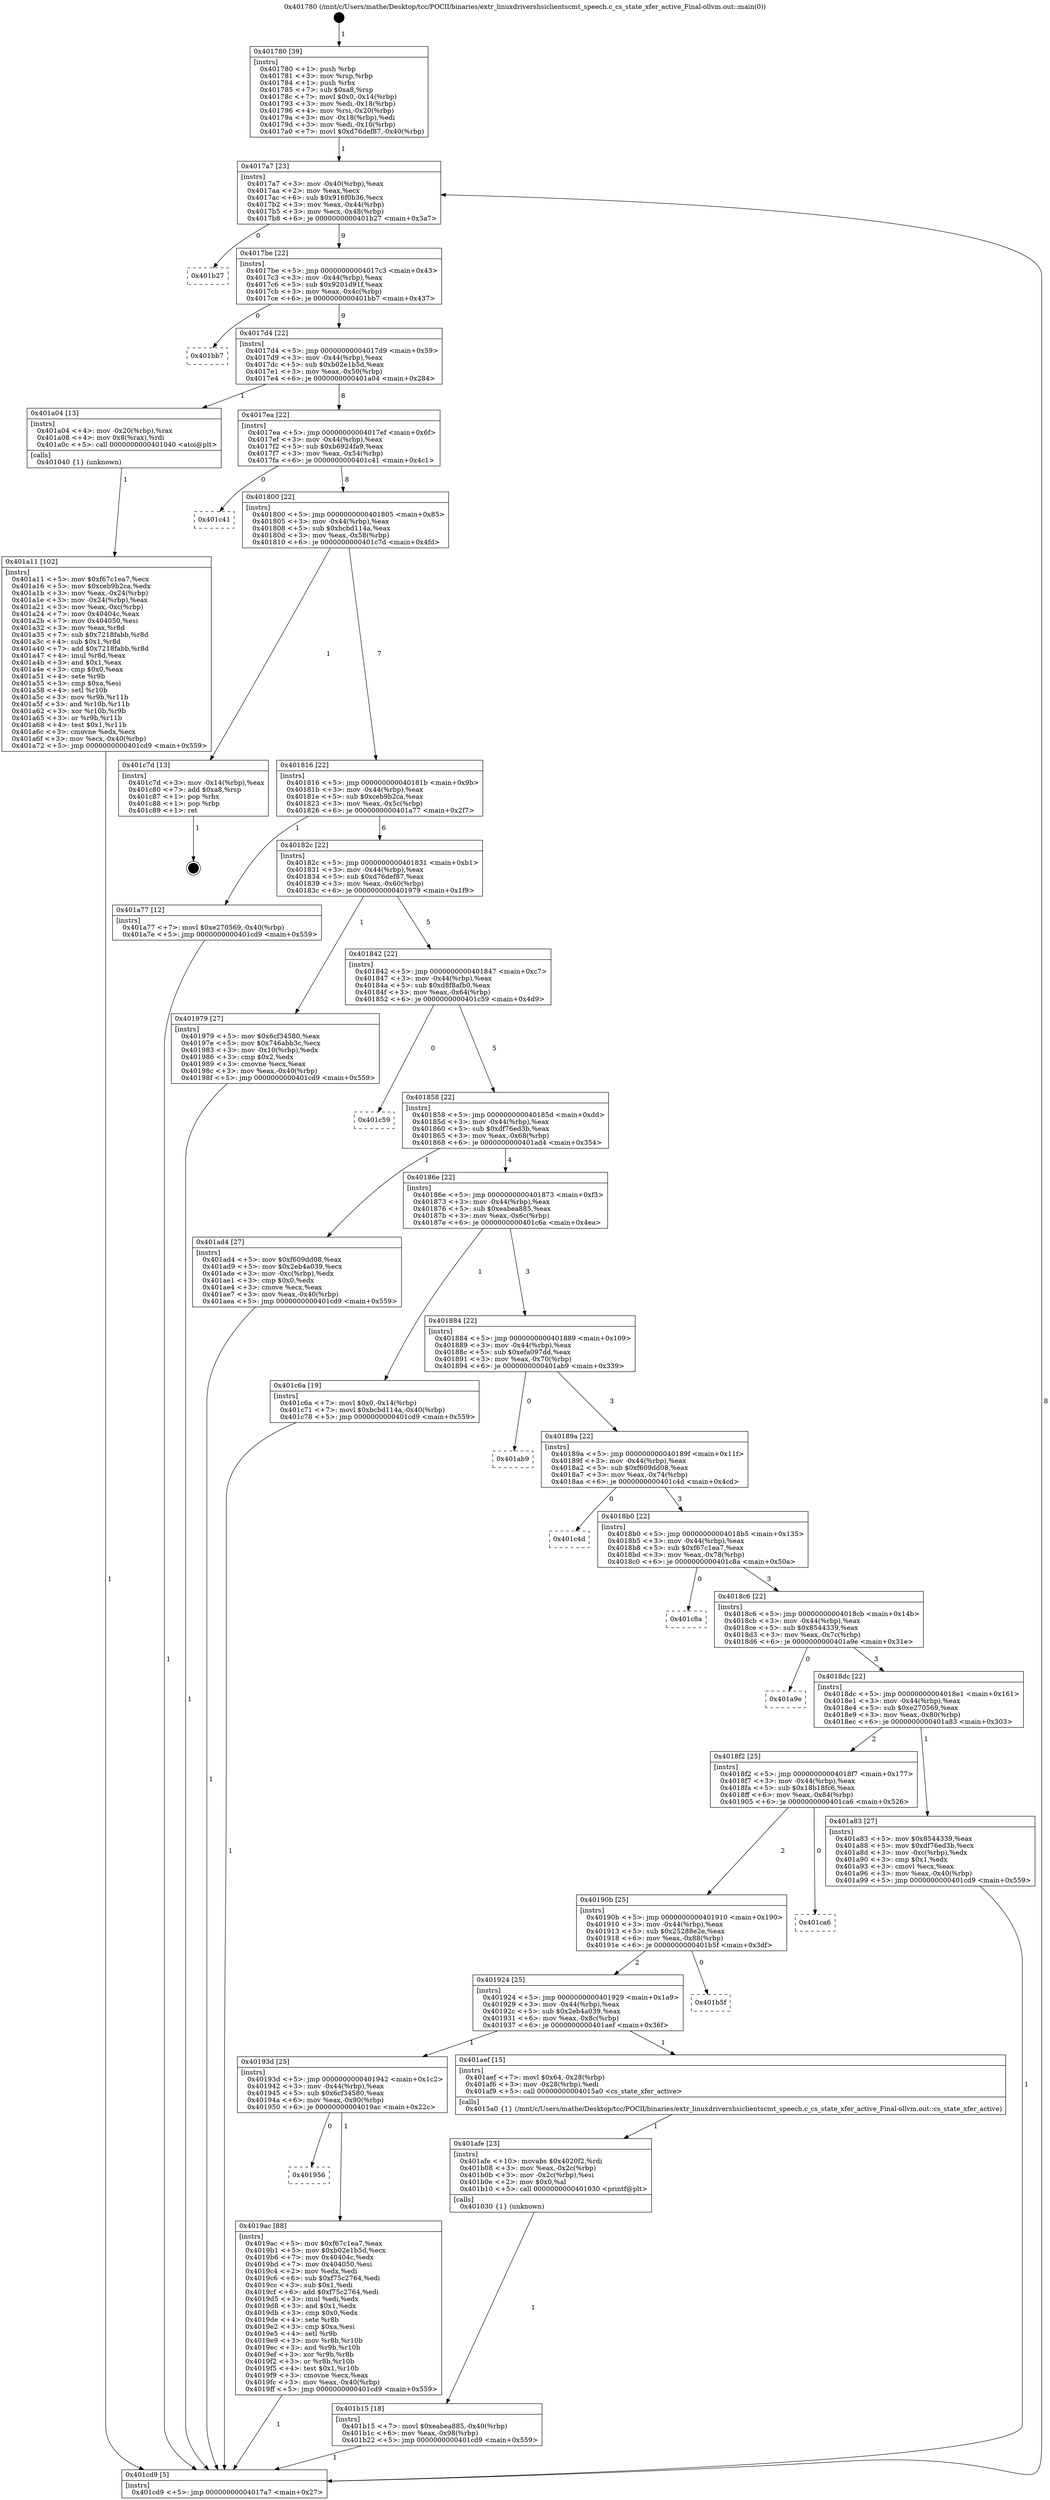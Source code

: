 digraph "0x401780" {
  label = "0x401780 (/mnt/c/Users/mathe/Desktop/tcc/POCII/binaries/extr_linuxdrivershsiclientscmt_speech.c_cs_state_xfer_active_Final-ollvm.out::main(0))"
  labelloc = "t"
  node[shape=record]

  Entry [label="",width=0.3,height=0.3,shape=circle,fillcolor=black,style=filled]
  "0x4017a7" [label="{
     0x4017a7 [23]\l
     | [instrs]\l
     &nbsp;&nbsp;0x4017a7 \<+3\>: mov -0x40(%rbp),%eax\l
     &nbsp;&nbsp;0x4017aa \<+2\>: mov %eax,%ecx\l
     &nbsp;&nbsp;0x4017ac \<+6\>: sub $0x916f0b36,%ecx\l
     &nbsp;&nbsp;0x4017b2 \<+3\>: mov %eax,-0x44(%rbp)\l
     &nbsp;&nbsp;0x4017b5 \<+3\>: mov %ecx,-0x48(%rbp)\l
     &nbsp;&nbsp;0x4017b8 \<+6\>: je 0000000000401b27 \<main+0x3a7\>\l
  }"]
  "0x401b27" [label="{
     0x401b27\l
  }", style=dashed]
  "0x4017be" [label="{
     0x4017be [22]\l
     | [instrs]\l
     &nbsp;&nbsp;0x4017be \<+5\>: jmp 00000000004017c3 \<main+0x43\>\l
     &nbsp;&nbsp;0x4017c3 \<+3\>: mov -0x44(%rbp),%eax\l
     &nbsp;&nbsp;0x4017c6 \<+5\>: sub $0x9201d91f,%eax\l
     &nbsp;&nbsp;0x4017cb \<+3\>: mov %eax,-0x4c(%rbp)\l
     &nbsp;&nbsp;0x4017ce \<+6\>: je 0000000000401bb7 \<main+0x437\>\l
  }"]
  Exit [label="",width=0.3,height=0.3,shape=circle,fillcolor=black,style=filled,peripheries=2]
  "0x401bb7" [label="{
     0x401bb7\l
  }", style=dashed]
  "0x4017d4" [label="{
     0x4017d4 [22]\l
     | [instrs]\l
     &nbsp;&nbsp;0x4017d4 \<+5\>: jmp 00000000004017d9 \<main+0x59\>\l
     &nbsp;&nbsp;0x4017d9 \<+3\>: mov -0x44(%rbp),%eax\l
     &nbsp;&nbsp;0x4017dc \<+5\>: sub $0xb02e1b5d,%eax\l
     &nbsp;&nbsp;0x4017e1 \<+3\>: mov %eax,-0x50(%rbp)\l
     &nbsp;&nbsp;0x4017e4 \<+6\>: je 0000000000401a04 \<main+0x284\>\l
  }"]
  "0x401b15" [label="{
     0x401b15 [18]\l
     | [instrs]\l
     &nbsp;&nbsp;0x401b15 \<+7\>: movl $0xeabea885,-0x40(%rbp)\l
     &nbsp;&nbsp;0x401b1c \<+6\>: mov %eax,-0x98(%rbp)\l
     &nbsp;&nbsp;0x401b22 \<+5\>: jmp 0000000000401cd9 \<main+0x559\>\l
  }"]
  "0x401a04" [label="{
     0x401a04 [13]\l
     | [instrs]\l
     &nbsp;&nbsp;0x401a04 \<+4\>: mov -0x20(%rbp),%rax\l
     &nbsp;&nbsp;0x401a08 \<+4\>: mov 0x8(%rax),%rdi\l
     &nbsp;&nbsp;0x401a0c \<+5\>: call 0000000000401040 \<atoi@plt\>\l
     | [calls]\l
     &nbsp;&nbsp;0x401040 \{1\} (unknown)\l
  }"]
  "0x4017ea" [label="{
     0x4017ea [22]\l
     | [instrs]\l
     &nbsp;&nbsp;0x4017ea \<+5\>: jmp 00000000004017ef \<main+0x6f\>\l
     &nbsp;&nbsp;0x4017ef \<+3\>: mov -0x44(%rbp),%eax\l
     &nbsp;&nbsp;0x4017f2 \<+5\>: sub $0xb6924fa9,%eax\l
     &nbsp;&nbsp;0x4017f7 \<+3\>: mov %eax,-0x54(%rbp)\l
     &nbsp;&nbsp;0x4017fa \<+6\>: je 0000000000401c41 \<main+0x4c1\>\l
  }"]
  "0x401afe" [label="{
     0x401afe [23]\l
     | [instrs]\l
     &nbsp;&nbsp;0x401afe \<+10\>: movabs $0x4020f2,%rdi\l
     &nbsp;&nbsp;0x401b08 \<+3\>: mov %eax,-0x2c(%rbp)\l
     &nbsp;&nbsp;0x401b0b \<+3\>: mov -0x2c(%rbp),%esi\l
     &nbsp;&nbsp;0x401b0e \<+2\>: mov $0x0,%al\l
     &nbsp;&nbsp;0x401b10 \<+5\>: call 0000000000401030 \<printf@plt\>\l
     | [calls]\l
     &nbsp;&nbsp;0x401030 \{1\} (unknown)\l
  }"]
  "0x401c41" [label="{
     0x401c41\l
  }", style=dashed]
  "0x401800" [label="{
     0x401800 [22]\l
     | [instrs]\l
     &nbsp;&nbsp;0x401800 \<+5\>: jmp 0000000000401805 \<main+0x85\>\l
     &nbsp;&nbsp;0x401805 \<+3\>: mov -0x44(%rbp),%eax\l
     &nbsp;&nbsp;0x401808 \<+5\>: sub $0xbcbd114a,%eax\l
     &nbsp;&nbsp;0x40180d \<+3\>: mov %eax,-0x58(%rbp)\l
     &nbsp;&nbsp;0x401810 \<+6\>: je 0000000000401c7d \<main+0x4fd\>\l
  }"]
  "0x401a11" [label="{
     0x401a11 [102]\l
     | [instrs]\l
     &nbsp;&nbsp;0x401a11 \<+5\>: mov $0xf67c1ea7,%ecx\l
     &nbsp;&nbsp;0x401a16 \<+5\>: mov $0xceb9b2ca,%edx\l
     &nbsp;&nbsp;0x401a1b \<+3\>: mov %eax,-0x24(%rbp)\l
     &nbsp;&nbsp;0x401a1e \<+3\>: mov -0x24(%rbp),%eax\l
     &nbsp;&nbsp;0x401a21 \<+3\>: mov %eax,-0xc(%rbp)\l
     &nbsp;&nbsp;0x401a24 \<+7\>: mov 0x40404c,%eax\l
     &nbsp;&nbsp;0x401a2b \<+7\>: mov 0x404050,%esi\l
     &nbsp;&nbsp;0x401a32 \<+3\>: mov %eax,%r8d\l
     &nbsp;&nbsp;0x401a35 \<+7\>: sub $0x7218fabb,%r8d\l
     &nbsp;&nbsp;0x401a3c \<+4\>: sub $0x1,%r8d\l
     &nbsp;&nbsp;0x401a40 \<+7\>: add $0x7218fabb,%r8d\l
     &nbsp;&nbsp;0x401a47 \<+4\>: imul %r8d,%eax\l
     &nbsp;&nbsp;0x401a4b \<+3\>: and $0x1,%eax\l
     &nbsp;&nbsp;0x401a4e \<+3\>: cmp $0x0,%eax\l
     &nbsp;&nbsp;0x401a51 \<+4\>: sete %r9b\l
     &nbsp;&nbsp;0x401a55 \<+3\>: cmp $0xa,%esi\l
     &nbsp;&nbsp;0x401a58 \<+4\>: setl %r10b\l
     &nbsp;&nbsp;0x401a5c \<+3\>: mov %r9b,%r11b\l
     &nbsp;&nbsp;0x401a5f \<+3\>: and %r10b,%r11b\l
     &nbsp;&nbsp;0x401a62 \<+3\>: xor %r10b,%r9b\l
     &nbsp;&nbsp;0x401a65 \<+3\>: or %r9b,%r11b\l
     &nbsp;&nbsp;0x401a68 \<+4\>: test $0x1,%r11b\l
     &nbsp;&nbsp;0x401a6c \<+3\>: cmovne %edx,%ecx\l
     &nbsp;&nbsp;0x401a6f \<+3\>: mov %ecx,-0x40(%rbp)\l
     &nbsp;&nbsp;0x401a72 \<+5\>: jmp 0000000000401cd9 \<main+0x559\>\l
  }"]
  "0x401c7d" [label="{
     0x401c7d [13]\l
     | [instrs]\l
     &nbsp;&nbsp;0x401c7d \<+3\>: mov -0x14(%rbp),%eax\l
     &nbsp;&nbsp;0x401c80 \<+7\>: add $0xa8,%rsp\l
     &nbsp;&nbsp;0x401c87 \<+1\>: pop %rbx\l
     &nbsp;&nbsp;0x401c88 \<+1\>: pop %rbp\l
     &nbsp;&nbsp;0x401c89 \<+1\>: ret\l
  }"]
  "0x401816" [label="{
     0x401816 [22]\l
     | [instrs]\l
     &nbsp;&nbsp;0x401816 \<+5\>: jmp 000000000040181b \<main+0x9b\>\l
     &nbsp;&nbsp;0x40181b \<+3\>: mov -0x44(%rbp),%eax\l
     &nbsp;&nbsp;0x40181e \<+5\>: sub $0xceb9b2ca,%eax\l
     &nbsp;&nbsp;0x401823 \<+3\>: mov %eax,-0x5c(%rbp)\l
     &nbsp;&nbsp;0x401826 \<+6\>: je 0000000000401a77 \<main+0x2f7\>\l
  }"]
  "0x401956" [label="{
     0x401956\l
  }", style=dashed]
  "0x401a77" [label="{
     0x401a77 [12]\l
     | [instrs]\l
     &nbsp;&nbsp;0x401a77 \<+7\>: movl $0xe270569,-0x40(%rbp)\l
     &nbsp;&nbsp;0x401a7e \<+5\>: jmp 0000000000401cd9 \<main+0x559\>\l
  }"]
  "0x40182c" [label="{
     0x40182c [22]\l
     | [instrs]\l
     &nbsp;&nbsp;0x40182c \<+5\>: jmp 0000000000401831 \<main+0xb1\>\l
     &nbsp;&nbsp;0x401831 \<+3\>: mov -0x44(%rbp),%eax\l
     &nbsp;&nbsp;0x401834 \<+5\>: sub $0xd76def87,%eax\l
     &nbsp;&nbsp;0x401839 \<+3\>: mov %eax,-0x60(%rbp)\l
     &nbsp;&nbsp;0x40183c \<+6\>: je 0000000000401979 \<main+0x1f9\>\l
  }"]
  "0x4019ac" [label="{
     0x4019ac [88]\l
     | [instrs]\l
     &nbsp;&nbsp;0x4019ac \<+5\>: mov $0xf67c1ea7,%eax\l
     &nbsp;&nbsp;0x4019b1 \<+5\>: mov $0xb02e1b5d,%ecx\l
     &nbsp;&nbsp;0x4019b6 \<+7\>: mov 0x40404c,%edx\l
     &nbsp;&nbsp;0x4019bd \<+7\>: mov 0x404050,%esi\l
     &nbsp;&nbsp;0x4019c4 \<+2\>: mov %edx,%edi\l
     &nbsp;&nbsp;0x4019c6 \<+6\>: sub $0xf75c2764,%edi\l
     &nbsp;&nbsp;0x4019cc \<+3\>: sub $0x1,%edi\l
     &nbsp;&nbsp;0x4019cf \<+6\>: add $0xf75c2764,%edi\l
     &nbsp;&nbsp;0x4019d5 \<+3\>: imul %edi,%edx\l
     &nbsp;&nbsp;0x4019d8 \<+3\>: and $0x1,%edx\l
     &nbsp;&nbsp;0x4019db \<+3\>: cmp $0x0,%edx\l
     &nbsp;&nbsp;0x4019de \<+4\>: sete %r8b\l
     &nbsp;&nbsp;0x4019e2 \<+3\>: cmp $0xa,%esi\l
     &nbsp;&nbsp;0x4019e5 \<+4\>: setl %r9b\l
     &nbsp;&nbsp;0x4019e9 \<+3\>: mov %r8b,%r10b\l
     &nbsp;&nbsp;0x4019ec \<+3\>: and %r9b,%r10b\l
     &nbsp;&nbsp;0x4019ef \<+3\>: xor %r9b,%r8b\l
     &nbsp;&nbsp;0x4019f2 \<+3\>: or %r8b,%r10b\l
     &nbsp;&nbsp;0x4019f5 \<+4\>: test $0x1,%r10b\l
     &nbsp;&nbsp;0x4019f9 \<+3\>: cmovne %ecx,%eax\l
     &nbsp;&nbsp;0x4019fc \<+3\>: mov %eax,-0x40(%rbp)\l
     &nbsp;&nbsp;0x4019ff \<+5\>: jmp 0000000000401cd9 \<main+0x559\>\l
  }"]
  "0x401979" [label="{
     0x401979 [27]\l
     | [instrs]\l
     &nbsp;&nbsp;0x401979 \<+5\>: mov $0x6cf34580,%eax\l
     &nbsp;&nbsp;0x40197e \<+5\>: mov $0x746abb3c,%ecx\l
     &nbsp;&nbsp;0x401983 \<+3\>: mov -0x10(%rbp),%edx\l
     &nbsp;&nbsp;0x401986 \<+3\>: cmp $0x2,%edx\l
     &nbsp;&nbsp;0x401989 \<+3\>: cmovne %ecx,%eax\l
     &nbsp;&nbsp;0x40198c \<+3\>: mov %eax,-0x40(%rbp)\l
     &nbsp;&nbsp;0x40198f \<+5\>: jmp 0000000000401cd9 \<main+0x559\>\l
  }"]
  "0x401842" [label="{
     0x401842 [22]\l
     | [instrs]\l
     &nbsp;&nbsp;0x401842 \<+5\>: jmp 0000000000401847 \<main+0xc7\>\l
     &nbsp;&nbsp;0x401847 \<+3\>: mov -0x44(%rbp),%eax\l
     &nbsp;&nbsp;0x40184a \<+5\>: sub $0xd8f8afb0,%eax\l
     &nbsp;&nbsp;0x40184f \<+3\>: mov %eax,-0x64(%rbp)\l
     &nbsp;&nbsp;0x401852 \<+6\>: je 0000000000401c59 \<main+0x4d9\>\l
  }"]
  "0x401cd9" [label="{
     0x401cd9 [5]\l
     | [instrs]\l
     &nbsp;&nbsp;0x401cd9 \<+5\>: jmp 00000000004017a7 \<main+0x27\>\l
  }"]
  "0x401780" [label="{
     0x401780 [39]\l
     | [instrs]\l
     &nbsp;&nbsp;0x401780 \<+1\>: push %rbp\l
     &nbsp;&nbsp;0x401781 \<+3\>: mov %rsp,%rbp\l
     &nbsp;&nbsp;0x401784 \<+1\>: push %rbx\l
     &nbsp;&nbsp;0x401785 \<+7\>: sub $0xa8,%rsp\l
     &nbsp;&nbsp;0x40178c \<+7\>: movl $0x0,-0x14(%rbp)\l
     &nbsp;&nbsp;0x401793 \<+3\>: mov %edi,-0x18(%rbp)\l
     &nbsp;&nbsp;0x401796 \<+4\>: mov %rsi,-0x20(%rbp)\l
     &nbsp;&nbsp;0x40179a \<+3\>: mov -0x18(%rbp),%edi\l
     &nbsp;&nbsp;0x40179d \<+3\>: mov %edi,-0x10(%rbp)\l
     &nbsp;&nbsp;0x4017a0 \<+7\>: movl $0xd76def87,-0x40(%rbp)\l
  }"]
  "0x40193d" [label="{
     0x40193d [25]\l
     | [instrs]\l
     &nbsp;&nbsp;0x40193d \<+5\>: jmp 0000000000401942 \<main+0x1c2\>\l
     &nbsp;&nbsp;0x401942 \<+3\>: mov -0x44(%rbp),%eax\l
     &nbsp;&nbsp;0x401945 \<+5\>: sub $0x6cf34580,%eax\l
     &nbsp;&nbsp;0x40194a \<+6\>: mov %eax,-0x90(%rbp)\l
     &nbsp;&nbsp;0x401950 \<+6\>: je 00000000004019ac \<main+0x22c\>\l
  }"]
  "0x401c59" [label="{
     0x401c59\l
  }", style=dashed]
  "0x401858" [label="{
     0x401858 [22]\l
     | [instrs]\l
     &nbsp;&nbsp;0x401858 \<+5\>: jmp 000000000040185d \<main+0xdd\>\l
     &nbsp;&nbsp;0x40185d \<+3\>: mov -0x44(%rbp),%eax\l
     &nbsp;&nbsp;0x401860 \<+5\>: sub $0xdf76ed3b,%eax\l
     &nbsp;&nbsp;0x401865 \<+3\>: mov %eax,-0x68(%rbp)\l
     &nbsp;&nbsp;0x401868 \<+6\>: je 0000000000401ad4 \<main+0x354\>\l
  }"]
  "0x401aef" [label="{
     0x401aef [15]\l
     | [instrs]\l
     &nbsp;&nbsp;0x401aef \<+7\>: movl $0x64,-0x28(%rbp)\l
     &nbsp;&nbsp;0x401af6 \<+3\>: mov -0x28(%rbp),%edi\l
     &nbsp;&nbsp;0x401af9 \<+5\>: call 00000000004015a0 \<cs_state_xfer_active\>\l
     | [calls]\l
     &nbsp;&nbsp;0x4015a0 \{1\} (/mnt/c/Users/mathe/Desktop/tcc/POCII/binaries/extr_linuxdrivershsiclientscmt_speech.c_cs_state_xfer_active_Final-ollvm.out::cs_state_xfer_active)\l
  }"]
  "0x401ad4" [label="{
     0x401ad4 [27]\l
     | [instrs]\l
     &nbsp;&nbsp;0x401ad4 \<+5\>: mov $0xf609dd08,%eax\l
     &nbsp;&nbsp;0x401ad9 \<+5\>: mov $0x2eb4a039,%ecx\l
     &nbsp;&nbsp;0x401ade \<+3\>: mov -0xc(%rbp),%edx\l
     &nbsp;&nbsp;0x401ae1 \<+3\>: cmp $0x0,%edx\l
     &nbsp;&nbsp;0x401ae4 \<+3\>: cmove %ecx,%eax\l
     &nbsp;&nbsp;0x401ae7 \<+3\>: mov %eax,-0x40(%rbp)\l
     &nbsp;&nbsp;0x401aea \<+5\>: jmp 0000000000401cd9 \<main+0x559\>\l
  }"]
  "0x40186e" [label="{
     0x40186e [22]\l
     | [instrs]\l
     &nbsp;&nbsp;0x40186e \<+5\>: jmp 0000000000401873 \<main+0xf3\>\l
     &nbsp;&nbsp;0x401873 \<+3\>: mov -0x44(%rbp),%eax\l
     &nbsp;&nbsp;0x401876 \<+5\>: sub $0xeabea885,%eax\l
     &nbsp;&nbsp;0x40187b \<+3\>: mov %eax,-0x6c(%rbp)\l
     &nbsp;&nbsp;0x40187e \<+6\>: je 0000000000401c6a \<main+0x4ea\>\l
  }"]
  "0x401924" [label="{
     0x401924 [25]\l
     | [instrs]\l
     &nbsp;&nbsp;0x401924 \<+5\>: jmp 0000000000401929 \<main+0x1a9\>\l
     &nbsp;&nbsp;0x401929 \<+3\>: mov -0x44(%rbp),%eax\l
     &nbsp;&nbsp;0x40192c \<+5\>: sub $0x2eb4a039,%eax\l
     &nbsp;&nbsp;0x401931 \<+6\>: mov %eax,-0x8c(%rbp)\l
     &nbsp;&nbsp;0x401937 \<+6\>: je 0000000000401aef \<main+0x36f\>\l
  }"]
  "0x401c6a" [label="{
     0x401c6a [19]\l
     | [instrs]\l
     &nbsp;&nbsp;0x401c6a \<+7\>: movl $0x0,-0x14(%rbp)\l
     &nbsp;&nbsp;0x401c71 \<+7\>: movl $0xbcbd114a,-0x40(%rbp)\l
     &nbsp;&nbsp;0x401c78 \<+5\>: jmp 0000000000401cd9 \<main+0x559\>\l
  }"]
  "0x401884" [label="{
     0x401884 [22]\l
     | [instrs]\l
     &nbsp;&nbsp;0x401884 \<+5\>: jmp 0000000000401889 \<main+0x109\>\l
     &nbsp;&nbsp;0x401889 \<+3\>: mov -0x44(%rbp),%eax\l
     &nbsp;&nbsp;0x40188c \<+5\>: sub $0xefa097dd,%eax\l
     &nbsp;&nbsp;0x401891 \<+3\>: mov %eax,-0x70(%rbp)\l
     &nbsp;&nbsp;0x401894 \<+6\>: je 0000000000401ab9 \<main+0x339\>\l
  }"]
  "0x401b5f" [label="{
     0x401b5f\l
  }", style=dashed]
  "0x401ab9" [label="{
     0x401ab9\l
  }", style=dashed]
  "0x40189a" [label="{
     0x40189a [22]\l
     | [instrs]\l
     &nbsp;&nbsp;0x40189a \<+5\>: jmp 000000000040189f \<main+0x11f\>\l
     &nbsp;&nbsp;0x40189f \<+3\>: mov -0x44(%rbp),%eax\l
     &nbsp;&nbsp;0x4018a2 \<+5\>: sub $0xf609dd08,%eax\l
     &nbsp;&nbsp;0x4018a7 \<+3\>: mov %eax,-0x74(%rbp)\l
     &nbsp;&nbsp;0x4018aa \<+6\>: je 0000000000401c4d \<main+0x4cd\>\l
  }"]
  "0x40190b" [label="{
     0x40190b [25]\l
     | [instrs]\l
     &nbsp;&nbsp;0x40190b \<+5\>: jmp 0000000000401910 \<main+0x190\>\l
     &nbsp;&nbsp;0x401910 \<+3\>: mov -0x44(%rbp),%eax\l
     &nbsp;&nbsp;0x401913 \<+5\>: sub $0x25288e2e,%eax\l
     &nbsp;&nbsp;0x401918 \<+6\>: mov %eax,-0x88(%rbp)\l
     &nbsp;&nbsp;0x40191e \<+6\>: je 0000000000401b5f \<main+0x3df\>\l
  }"]
  "0x401c4d" [label="{
     0x401c4d\l
  }", style=dashed]
  "0x4018b0" [label="{
     0x4018b0 [22]\l
     | [instrs]\l
     &nbsp;&nbsp;0x4018b0 \<+5\>: jmp 00000000004018b5 \<main+0x135\>\l
     &nbsp;&nbsp;0x4018b5 \<+3\>: mov -0x44(%rbp),%eax\l
     &nbsp;&nbsp;0x4018b8 \<+5\>: sub $0xf67c1ea7,%eax\l
     &nbsp;&nbsp;0x4018bd \<+3\>: mov %eax,-0x78(%rbp)\l
     &nbsp;&nbsp;0x4018c0 \<+6\>: je 0000000000401c8a \<main+0x50a\>\l
  }"]
  "0x401ca6" [label="{
     0x401ca6\l
  }", style=dashed]
  "0x401c8a" [label="{
     0x401c8a\l
  }", style=dashed]
  "0x4018c6" [label="{
     0x4018c6 [22]\l
     | [instrs]\l
     &nbsp;&nbsp;0x4018c6 \<+5\>: jmp 00000000004018cb \<main+0x14b\>\l
     &nbsp;&nbsp;0x4018cb \<+3\>: mov -0x44(%rbp),%eax\l
     &nbsp;&nbsp;0x4018ce \<+5\>: sub $0x8544339,%eax\l
     &nbsp;&nbsp;0x4018d3 \<+3\>: mov %eax,-0x7c(%rbp)\l
     &nbsp;&nbsp;0x4018d6 \<+6\>: je 0000000000401a9e \<main+0x31e\>\l
  }"]
  "0x4018f2" [label="{
     0x4018f2 [25]\l
     | [instrs]\l
     &nbsp;&nbsp;0x4018f2 \<+5\>: jmp 00000000004018f7 \<main+0x177\>\l
     &nbsp;&nbsp;0x4018f7 \<+3\>: mov -0x44(%rbp),%eax\l
     &nbsp;&nbsp;0x4018fa \<+5\>: sub $0x18b18fc6,%eax\l
     &nbsp;&nbsp;0x4018ff \<+6\>: mov %eax,-0x84(%rbp)\l
     &nbsp;&nbsp;0x401905 \<+6\>: je 0000000000401ca6 \<main+0x526\>\l
  }"]
  "0x401a9e" [label="{
     0x401a9e\l
  }", style=dashed]
  "0x4018dc" [label="{
     0x4018dc [22]\l
     | [instrs]\l
     &nbsp;&nbsp;0x4018dc \<+5\>: jmp 00000000004018e1 \<main+0x161\>\l
     &nbsp;&nbsp;0x4018e1 \<+3\>: mov -0x44(%rbp),%eax\l
     &nbsp;&nbsp;0x4018e4 \<+5\>: sub $0xe270569,%eax\l
     &nbsp;&nbsp;0x4018e9 \<+3\>: mov %eax,-0x80(%rbp)\l
     &nbsp;&nbsp;0x4018ec \<+6\>: je 0000000000401a83 \<main+0x303\>\l
  }"]
  "0x401a83" [label="{
     0x401a83 [27]\l
     | [instrs]\l
     &nbsp;&nbsp;0x401a83 \<+5\>: mov $0x8544339,%eax\l
     &nbsp;&nbsp;0x401a88 \<+5\>: mov $0xdf76ed3b,%ecx\l
     &nbsp;&nbsp;0x401a8d \<+3\>: mov -0xc(%rbp),%edx\l
     &nbsp;&nbsp;0x401a90 \<+3\>: cmp $0x1,%edx\l
     &nbsp;&nbsp;0x401a93 \<+3\>: cmovl %ecx,%eax\l
     &nbsp;&nbsp;0x401a96 \<+3\>: mov %eax,-0x40(%rbp)\l
     &nbsp;&nbsp;0x401a99 \<+5\>: jmp 0000000000401cd9 \<main+0x559\>\l
  }"]
  Entry -> "0x401780" [label=" 1"]
  "0x4017a7" -> "0x401b27" [label=" 0"]
  "0x4017a7" -> "0x4017be" [label=" 9"]
  "0x401c7d" -> Exit [label=" 1"]
  "0x4017be" -> "0x401bb7" [label=" 0"]
  "0x4017be" -> "0x4017d4" [label=" 9"]
  "0x401c6a" -> "0x401cd9" [label=" 1"]
  "0x4017d4" -> "0x401a04" [label=" 1"]
  "0x4017d4" -> "0x4017ea" [label=" 8"]
  "0x401b15" -> "0x401cd9" [label=" 1"]
  "0x4017ea" -> "0x401c41" [label=" 0"]
  "0x4017ea" -> "0x401800" [label=" 8"]
  "0x401afe" -> "0x401b15" [label=" 1"]
  "0x401800" -> "0x401c7d" [label=" 1"]
  "0x401800" -> "0x401816" [label=" 7"]
  "0x401aef" -> "0x401afe" [label=" 1"]
  "0x401816" -> "0x401a77" [label=" 1"]
  "0x401816" -> "0x40182c" [label=" 6"]
  "0x401ad4" -> "0x401cd9" [label=" 1"]
  "0x40182c" -> "0x401979" [label=" 1"]
  "0x40182c" -> "0x401842" [label=" 5"]
  "0x401979" -> "0x401cd9" [label=" 1"]
  "0x401780" -> "0x4017a7" [label=" 1"]
  "0x401cd9" -> "0x4017a7" [label=" 8"]
  "0x401a83" -> "0x401cd9" [label=" 1"]
  "0x401842" -> "0x401c59" [label=" 0"]
  "0x401842" -> "0x401858" [label=" 5"]
  "0x401a11" -> "0x401cd9" [label=" 1"]
  "0x401858" -> "0x401ad4" [label=" 1"]
  "0x401858" -> "0x40186e" [label=" 4"]
  "0x401a04" -> "0x401a11" [label=" 1"]
  "0x40186e" -> "0x401c6a" [label=" 1"]
  "0x40186e" -> "0x401884" [label=" 3"]
  "0x40193d" -> "0x401956" [label=" 0"]
  "0x401884" -> "0x401ab9" [label=" 0"]
  "0x401884" -> "0x40189a" [label=" 3"]
  "0x40193d" -> "0x4019ac" [label=" 1"]
  "0x40189a" -> "0x401c4d" [label=" 0"]
  "0x40189a" -> "0x4018b0" [label=" 3"]
  "0x401924" -> "0x40193d" [label=" 1"]
  "0x4018b0" -> "0x401c8a" [label=" 0"]
  "0x4018b0" -> "0x4018c6" [label=" 3"]
  "0x401924" -> "0x401aef" [label=" 1"]
  "0x4018c6" -> "0x401a9e" [label=" 0"]
  "0x4018c6" -> "0x4018dc" [label=" 3"]
  "0x40190b" -> "0x401924" [label=" 2"]
  "0x4018dc" -> "0x401a83" [label=" 1"]
  "0x4018dc" -> "0x4018f2" [label=" 2"]
  "0x4019ac" -> "0x401cd9" [label=" 1"]
  "0x4018f2" -> "0x401ca6" [label=" 0"]
  "0x4018f2" -> "0x40190b" [label=" 2"]
  "0x401a77" -> "0x401cd9" [label=" 1"]
  "0x40190b" -> "0x401b5f" [label=" 0"]
}
